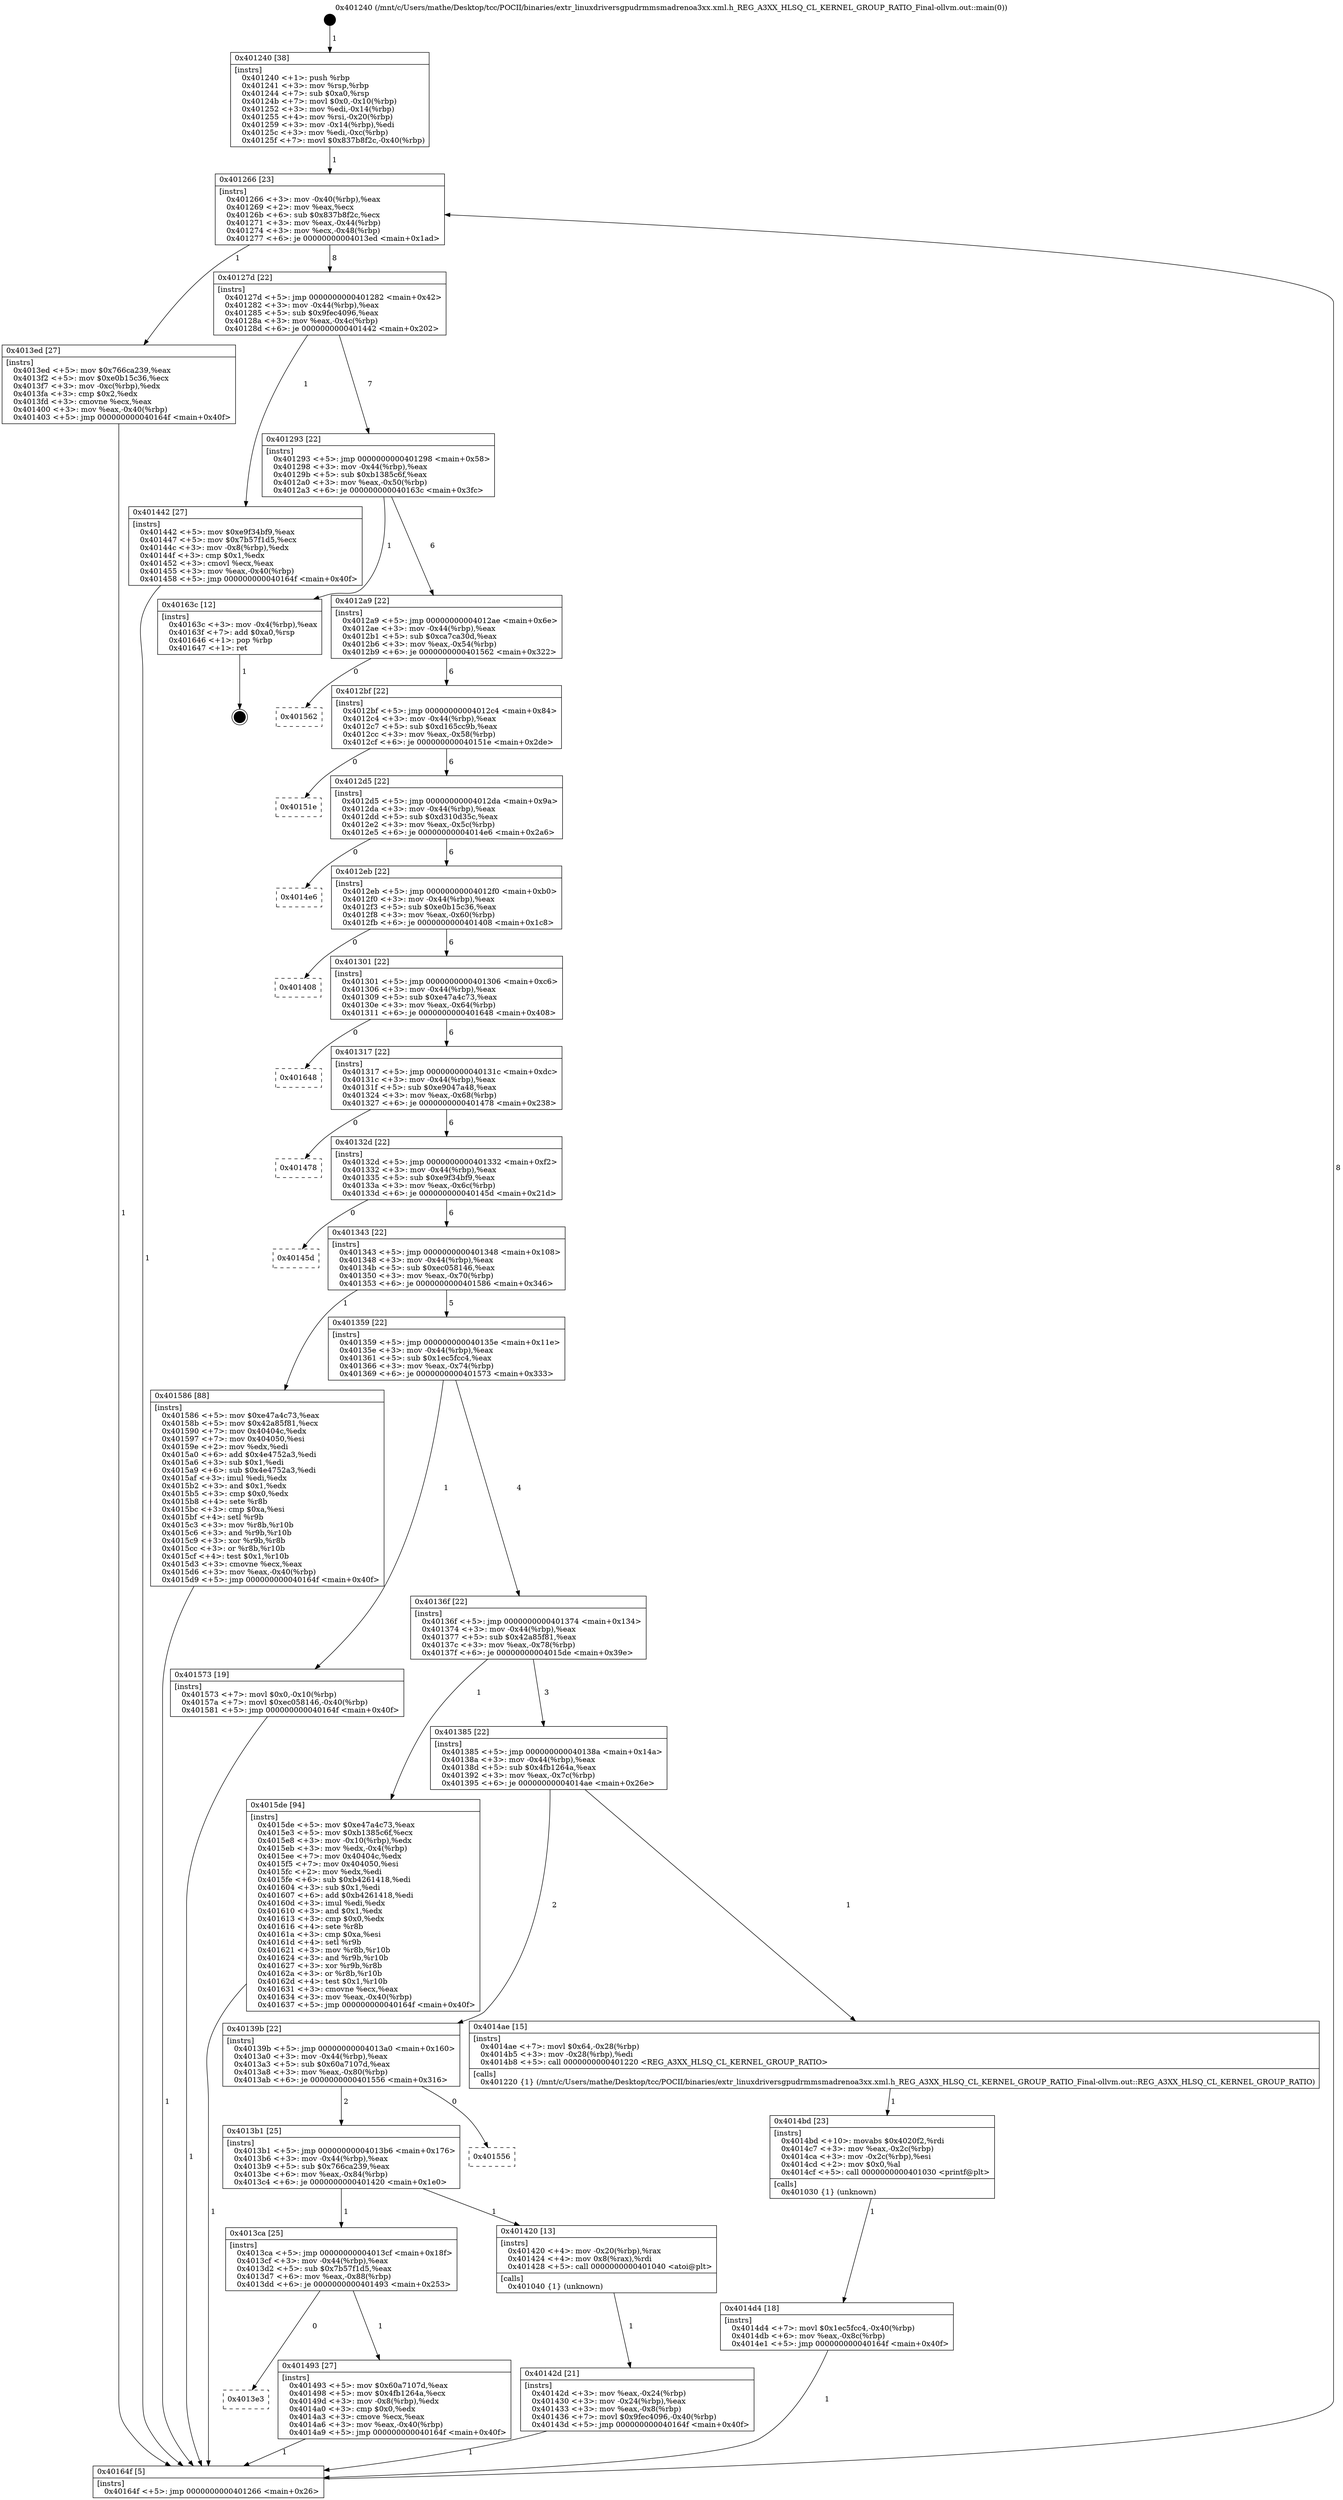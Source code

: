 digraph "0x401240" {
  label = "0x401240 (/mnt/c/Users/mathe/Desktop/tcc/POCII/binaries/extr_linuxdriversgpudrmmsmadrenoa3xx.xml.h_REG_A3XX_HLSQ_CL_KERNEL_GROUP_RATIO_Final-ollvm.out::main(0))"
  labelloc = "t"
  node[shape=record]

  Entry [label="",width=0.3,height=0.3,shape=circle,fillcolor=black,style=filled]
  "0x401266" [label="{
     0x401266 [23]\l
     | [instrs]\l
     &nbsp;&nbsp;0x401266 \<+3\>: mov -0x40(%rbp),%eax\l
     &nbsp;&nbsp;0x401269 \<+2\>: mov %eax,%ecx\l
     &nbsp;&nbsp;0x40126b \<+6\>: sub $0x837b8f2c,%ecx\l
     &nbsp;&nbsp;0x401271 \<+3\>: mov %eax,-0x44(%rbp)\l
     &nbsp;&nbsp;0x401274 \<+3\>: mov %ecx,-0x48(%rbp)\l
     &nbsp;&nbsp;0x401277 \<+6\>: je 00000000004013ed \<main+0x1ad\>\l
  }"]
  "0x4013ed" [label="{
     0x4013ed [27]\l
     | [instrs]\l
     &nbsp;&nbsp;0x4013ed \<+5\>: mov $0x766ca239,%eax\l
     &nbsp;&nbsp;0x4013f2 \<+5\>: mov $0xe0b15c36,%ecx\l
     &nbsp;&nbsp;0x4013f7 \<+3\>: mov -0xc(%rbp),%edx\l
     &nbsp;&nbsp;0x4013fa \<+3\>: cmp $0x2,%edx\l
     &nbsp;&nbsp;0x4013fd \<+3\>: cmovne %ecx,%eax\l
     &nbsp;&nbsp;0x401400 \<+3\>: mov %eax,-0x40(%rbp)\l
     &nbsp;&nbsp;0x401403 \<+5\>: jmp 000000000040164f \<main+0x40f\>\l
  }"]
  "0x40127d" [label="{
     0x40127d [22]\l
     | [instrs]\l
     &nbsp;&nbsp;0x40127d \<+5\>: jmp 0000000000401282 \<main+0x42\>\l
     &nbsp;&nbsp;0x401282 \<+3\>: mov -0x44(%rbp),%eax\l
     &nbsp;&nbsp;0x401285 \<+5\>: sub $0x9fec4096,%eax\l
     &nbsp;&nbsp;0x40128a \<+3\>: mov %eax,-0x4c(%rbp)\l
     &nbsp;&nbsp;0x40128d \<+6\>: je 0000000000401442 \<main+0x202\>\l
  }"]
  "0x40164f" [label="{
     0x40164f [5]\l
     | [instrs]\l
     &nbsp;&nbsp;0x40164f \<+5\>: jmp 0000000000401266 \<main+0x26\>\l
  }"]
  "0x401240" [label="{
     0x401240 [38]\l
     | [instrs]\l
     &nbsp;&nbsp;0x401240 \<+1\>: push %rbp\l
     &nbsp;&nbsp;0x401241 \<+3\>: mov %rsp,%rbp\l
     &nbsp;&nbsp;0x401244 \<+7\>: sub $0xa0,%rsp\l
     &nbsp;&nbsp;0x40124b \<+7\>: movl $0x0,-0x10(%rbp)\l
     &nbsp;&nbsp;0x401252 \<+3\>: mov %edi,-0x14(%rbp)\l
     &nbsp;&nbsp;0x401255 \<+4\>: mov %rsi,-0x20(%rbp)\l
     &nbsp;&nbsp;0x401259 \<+3\>: mov -0x14(%rbp),%edi\l
     &nbsp;&nbsp;0x40125c \<+3\>: mov %edi,-0xc(%rbp)\l
     &nbsp;&nbsp;0x40125f \<+7\>: movl $0x837b8f2c,-0x40(%rbp)\l
  }"]
  Exit [label="",width=0.3,height=0.3,shape=circle,fillcolor=black,style=filled,peripheries=2]
  "0x401442" [label="{
     0x401442 [27]\l
     | [instrs]\l
     &nbsp;&nbsp;0x401442 \<+5\>: mov $0xe9f34bf9,%eax\l
     &nbsp;&nbsp;0x401447 \<+5\>: mov $0x7b57f1d5,%ecx\l
     &nbsp;&nbsp;0x40144c \<+3\>: mov -0x8(%rbp),%edx\l
     &nbsp;&nbsp;0x40144f \<+3\>: cmp $0x1,%edx\l
     &nbsp;&nbsp;0x401452 \<+3\>: cmovl %ecx,%eax\l
     &nbsp;&nbsp;0x401455 \<+3\>: mov %eax,-0x40(%rbp)\l
     &nbsp;&nbsp;0x401458 \<+5\>: jmp 000000000040164f \<main+0x40f\>\l
  }"]
  "0x401293" [label="{
     0x401293 [22]\l
     | [instrs]\l
     &nbsp;&nbsp;0x401293 \<+5\>: jmp 0000000000401298 \<main+0x58\>\l
     &nbsp;&nbsp;0x401298 \<+3\>: mov -0x44(%rbp),%eax\l
     &nbsp;&nbsp;0x40129b \<+5\>: sub $0xb1385c6f,%eax\l
     &nbsp;&nbsp;0x4012a0 \<+3\>: mov %eax,-0x50(%rbp)\l
     &nbsp;&nbsp;0x4012a3 \<+6\>: je 000000000040163c \<main+0x3fc\>\l
  }"]
  "0x4014d4" [label="{
     0x4014d4 [18]\l
     | [instrs]\l
     &nbsp;&nbsp;0x4014d4 \<+7\>: movl $0x1ec5fcc4,-0x40(%rbp)\l
     &nbsp;&nbsp;0x4014db \<+6\>: mov %eax,-0x8c(%rbp)\l
     &nbsp;&nbsp;0x4014e1 \<+5\>: jmp 000000000040164f \<main+0x40f\>\l
  }"]
  "0x40163c" [label="{
     0x40163c [12]\l
     | [instrs]\l
     &nbsp;&nbsp;0x40163c \<+3\>: mov -0x4(%rbp),%eax\l
     &nbsp;&nbsp;0x40163f \<+7\>: add $0xa0,%rsp\l
     &nbsp;&nbsp;0x401646 \<+1\>: pop %rbp\l
     &nbsp;&nbsp;0x401647 \<+1\>: ret\l
  }"]
  "0x4012a9" [label="{
     0x4012a9 [22]\l
     | [instrs]\l
     &nbsp;&nbsp;0x4012a9 \<+5\>: jmp 00000000004012ae \<main+0x6e\>\l
     &nbsp;&nbsp;0x4012ae \<+3\>: mov -0x44(%rbp),%eax\l
     &nbsp;&nbsp;0x4012b1 \<+5\>: sub $0xca7ca30d,%eax\l
     &nbsp;&nbsp;0x4012b6 \<+3\>: mov %eax,-0x54(%rbp)\l
     &nbsp;&nbsp;0x4012b9 \<+6\>: je 0000000000401562 \<main+0x322\>\l
  }"]
  "0x4014bd" [label="{
     0x4014bd [23]\l
     | [instrs]\l
     &nbsp;&nbsp;0x4014bd \<+10\>: movabs $0x4020f2,%rdi\l
     &nbsp;&nbsp;0x4014c7 \<+3\>: mov %eax,-0x2c(%rbp)\l
     &nbsp;&nbsp;0x4014ca \<+3\>: mov -0x2c(%rbp),%esi\l
     &nbsp;&nbsp;0x4014cd \<+2\>: mov $0x0,%al\l
     &nbsp;&nbsp;0x4014cf \<+5\>: call 0000000000401030 \<printf@plt\>\l
     | [calls]\l
     &nbsp;&nbsp;0x401030 \{1\} (unknown)\l
  }"]
  "0x401562" [label="{
     0x401562\l
  }", style=dashed]
  "0x4012bf" [label="{
     0x4012bf [22]\l
     | [instrs]\l
     &nbsp;&nbsp;0x4012bf \<+5\>: jmp 00000000004012c4 \<main+0x84\>\l
     &nbsp;&nbsp;0x4012c4 \<+3\>: mov -0x44(%rbp),%eax\l
     &nbsp;&nbsp;0x4012c7 \<+5\>: sub $0xd165cc9b,%eax\l
     &nbsp;&nbsp;0x4012cc \<+3\>: mov %eax,-0x58(%rbp)\l
     &nbsp;&nbsp;0x4012cf \<+6\>: je 000000000040151e \<main+0x2de\>\l
  }"]
  "0x4013e3" [label="{
     0x4013e3\l
  }", style=dashed]
  "0x40151e" [label="{
     0x40151e\l
  }", style=dashed]
  "0x4012d5" [label="{
     0x4012d5 [22]\l
     | [instrs]\l
     &nbsp;&nbsp;0x4012d5 \<+5\>: jmp 00000000004012da \<main+0x9a\>\l
     &nbsp;&nbsp;0x4012da \<+3\>: mov -0x44(%rbp),%eax\l
     &nbsp;&nbsp;0x4012dd \<+5\>: sub $0xd310d35c,%eax\l
     &nbsp;&nbsp;0x4012e2 \<+3\>: mov %eax,-0x5c(%rbp)\l
     &nbsp;&nbsp;0x4012e5 \<+6\>: je 00000000004014e6 \<main+0x2a6\>\l
  }"]
  "0x401493" [label="{
     0x401493 [27]\l
     | [instrs]\l
     &nbsp;&nbsp;0x401493 \<+5\>: mov $0x60a7107d,%eax\l
     &nbsp;&nbsp;0x401498 \<+5\>: mov $0x4fb1264a,%ecx\l
     &nbsp;&nbsp;0x40149d \<+3\>: mov -0x8(%rbp),%edx\l
     &nbsp;&nbsp;0x4014a0 \<+3\>: cmp $0x0,%edx\l
     &nbsp;&nbsp;0x4014a3 \<+3\>: cmove %ecx,%eax\l
     &nbsp;&nbsp;0x4014a6 \<+3\>: mov %eax,-0x40(%rbp)\l
     &nbsp;&nbsp;0x4014a9 \<+5\>: jmp 000000000040164f \<main+0x40f\>\l
  }"]
  "0x4014e6" [label="{
     0x4014e6\l
  }", style=dashed]
  "0x4012eb" [label="{
     0x4012eb [22]\l
     | [instrs]\l
     &nbsp;&nbsp;0x4012eb \<+5\>: jmp 00000000004012f0 \<main+0xb0\>\l
     &nbsp;&nbsp;0x4012f0 \<+3\>: mov -0x44(%rbp),%eax\l
     &nbsp;&nbsp;0x4012f3 \<+5\>: sub $0xe0b15c36,%eax\l
     &nbsp;&nbsp;0x4012f8 \<+3\>: mov %eax,-0x60(%rbp)\l
     &nbsp;&nbsp;0x4012fb \<+6\>: je 0000000000401408 \<main+0x1c8\>\l
  }"]
  "0x40142d" [label="{
     0x40142d [21]\l
     | [instrs]\l
     &nbsp;&nbsp;0x40142d \<+3\>: mov %eax,-0x24(%rbp)\l
     &nbsp;&nbsp;0x401430 \<+3\>: mov -0x24(%rbp),%eax\l
     &nbsp;&nbsp;0x401433 \<+3\>: mov %eax,-0x8(%rbp)\l
     &nbsp;&nbsp;0x401436 \<+7\>: movl $0x9fec4096,-0x40(%rbp)\l
     &nbsp;&nbsp;0x40143d \<+5\>: jmp 000000000040164f \<main+0x40f\>\l
  }"]
  "0x401408" [label="{
     0x401408\l
  }", style=dashed]
  "0x401301" [label="{
     0x401301 [22]\l
     | [instrs]\l
     &nbsp;&nbsp;0x401301 \<+5\>: jmp 0000000000401306 \<main+0xc6\>\l
     &nbsp;&nbsp;0x401306 \<+3\>: mov -0x44(%rbp),%eax\l
     &nbsp;&nbsp;0x401309 \<+5\>: sub $0xe47a4c73,%eax\l
     &nbsp;&nbsp;0x40130e \<+3\>: mov %eax,-0x64(%rbp)\l
     &nbsp;&nbsp;0x401311 \<+6\>: je 0000000000401648 \<main+0x408\>\l
  }"]
  "0x4013ca" [label="{
     0x4013ca [25]\l
     | [instrs]\l
     &nbsp;&nbsp;0x4013ca \<+5\>: jmp 00000000004013cf \<main+0x18f\>\l
     &nbsp;&nbsp;0x4013cf \<+3\>: mov -0x44(%rbp),%eax\l
     &nbsp;&nbsp;0x4013d2 \<+5\>: sub $0x7b57f1d5,%eax\l
     &nbsp;&nbsp;0x4013d7 \<+6\>: mov %eax,-0x88(%rbp)\l
     &nbsp;&nbsp;0x4013dd \<+6\>: je 0000000000401493 \<main+0x253\>\l
  }"]
  "0x401648" [label="{
     0x401648\l
  }", style=dashed]
  "0x401317" [label="{
     0x401317 [22]\l
     | [instrs]\l
     &nbsp;&nbsp;0x401317 \<+5\>: jmp 000000000040131c \<main+0xdc\>\l
     &nbsp;&nbsp;0x40131c \<+3\>: mov -0x44(%rbp),%eax\l
     &nbsp;&nbsp;0x40131f \<+5\>: sub $0xe9047a48,%eax\l
     &nbsp;&nbsp;0x401324 \<+3\>: mov %eax,-0x68(%rbp)\l
     &nbsp;&nbsp;0x401327 \<+6\>: je 0000000000401478 \<main+0x238\>\l
  }"]
  "0x401420" [label="{
     0x401420 [13]\l
     | [instrs]\l
     &nbsp;&nbsp;0x401420 \<+4\>: mov -0x20(%rbp),%rax\l
     &nbsp;&nbsp;0x401424 \<+4\>: mov 0x8(%rax),%rdi\l
     &nbsp;&nbsp;0x401428 \<+5\>: call 0000000000401040 \<atoi@plt\>\l
     | [calls]\l
     &nbsp;&nbsp;0x401040 \{1\} (unknown)\l
  }"]
  "0x401478" [label="{
     0x401478\l
  }", style=dashed]
  "0x40132d" [label="{
     0x40132d [22]\l
     | [instrs]\l
     &nbsp;&nbsp;0x40132d \<+5\>: jmp 0000000000401332 \<main+0xf2\>\l
     &nbsp;&nbsp;0x401332 \<+3\>: mov -0x44(%rbp),%eax\l
     &nbsp;&nbsp;0x401335 \<+5\>: sub $0xe9f34bf9,%eax\l
     &nbsp;&nbsp;0x40133a \<+3\>: mov %eax,-0x6c(%rbp)\l
     &nbsp;&nbsp;0x40133d \<+6\>: je 000000000040145d \<main+0x21d\>\l
  }"]
  "0x4013b1" [label="{
     0x4013b1 [25]\l
     | [instrs]\l
     &nbsp;&nbsp;0x4013b1 \<+5\>: jmp 00000000004013b6 \<main+0x176\>\l
     &nbsp;&nbsp;0x4013b6 \<+3\>: mov -0x44(%rbp),%eax\l
     &nbsp;&nbsp;0x4013b9 \<+5\>: sub $0x766ca239,%eax\l
     &nbsp;&nbsp;0x4013be \<+6\>: mov %eax,-0x84(%rbp)\l
     &nbsp;&nbsp;0x4013c4 \<+6\>: je 0000000000401420 \<main+0x1e0\>\l
  }"]
  "0x40145d" [label="{
     0x40145d\l
  }", style=dashed]
  "0x401343" [label="{
     0x401343 [22]\l
     | [instrs]\l
     &nbsp;&nbsp;0x401343 \<+5\>: jmp 0000000000401348 \<main+0x108\>\l
     &nbsp;&nbsp;0x401348 \<+3\>: mov -0x44(%rbp),%eax\l
     &nbsp;&nbsp;0x40134b \<+5\>: sub $0xec058146,%eax\l
     &nbsp;&nbsp;0x401350 \<+3\>: mov %eax,-0x70(%rbp)\l
     &nbsp;&nbsp;0x401353 \<+6\>: je 0000000000401586 \<main+0x346\>\l
  }"]
  "0x401556" [label="{
     0x401556\l
  }", style=dashed]
  "0x401586" [label="{
     0x401586 [88]\l
     | [instrs]\l
     &nbsp;&nbsp;0x401586 \<+5\>: mov $0xe47a4c73,%eax\l
     &nbsp;&nbsp;0x40158b \<+5\>: mov $0x42a85f81,%ecx\l
     &nbsp;&nbsp;0x401590 \<+7\>: mov 0x40404c,%edx\l
     &nbsp;&nbsp;0x401597 \<+7\>: mov 0x404050,%esi\l
     &nbsp;&nbsp;0x40159e \<+2\>: mov %edx,%edi\l
     &nbsp;&nbsp;0x4015a0 \<+6\>: add $0x4e4752a3,%edi\l
     &nbsp;&nbsp;0x4015a6 \<+3\>: sub $0x1,%edi\l
     &nbsp;&nbsp;0x4015a9 \<+6\>: sub $0x4e4752a3,%edi\l
     &nbsp;&nbsp;0x4015af \<+3\>: imul %edi,%edx\l
     &nbsp;&nbsp;0x4015b2 \<+3\>: and $0x1,%edx\l
     &nbsp;&nbsp;0x4015b5 \<+3\>: cmp $0x0,%edx\l
     &nbsp;&nbsp;0x4015b8 \<+4\>: sete %r8b\l
     &nbsp;&nbsp;0x4015bc \<+3\>: cmp $0xa,%esi\l
     &nbsp;&nbsp;0x4015bf \<+4\>: setl %r9b\l
     &nbsp;&nbsp;0x4015c3 \<+3\>: mov %r8b,%r10b\l
     &nbsp;&nbsp;0x4015c6 \<+3\>: and %r9b,%r10b\l
     &nbsp;&nbsp;0x4015c9 \<+3\>: xor %r9b,%r8b\l
     &nbsp;&nbsp;0x4015cc \<+3\>: or %r8b,%r10b\l
     &nbsp;&nbsp;0x4015cf \<+4\>: test $0x1,%r10b\l
     &nbsp;&nbsp;0x4015d3 \<+3\>: cmovne %ecx,%eax\l
     &nbsp;&nbsp;0x4015d6 \<+3\>: mov %eax,-0x40(%rbp)\l
     &nbsp;&nbsp;0x4015d9 \<+5\>: jmp 000000000040164f \<main+0x40f\>\l
  }"]
  "0x401359" [label="{
     0x401359 [22]\l
     | [instrs]\l
     &nbsp;&nbsp;0x401359 \<+5\>: jmp 000000000040135e \<main+0x11e\>\l
     &nbsp;&nbsp;0x40135e \<+3\>: mov -0x44(%rbp),%eax\l
     &nbsp;&nbsp;0x401361 \<+5\>: sub $0x1ec5fcc4,%eax\l
     &nbsp;&nbsp;0x401366 \<+3\>: mov %eax,-0x74(%rbp)\l
     &nbsp;&nbsp;0x401369 \<+6\>: je 0000000000401573 \<main+0x333\>\l
  }"]
  "0x40139b" [label="{
     0x40139b [22]\l
     | [instrs]\l
     &nbsp;&nbsp;0x40139b \<+5\>: jmp 00000000004013a0 \<main+0x160\>\l
     &nbsp;&nbsp;0x4013a0 \<+3\>: mov -0x44(%rbp),%eax\l
     &nbsp;&nbsp;0x4013a3 \<+5\>: sub $0x60a7107d,%eax\l
     &nbsp;&nbsp;0x4013a8 \<+3\>: mov %eax,-0x80(%rbp)\l
     &nbsp;&nbsp;0x4013ab \<+6\>: je 0000000000401556 \<main+0x316\>\l
  }"]
  "0x401573" [label="{
     0x401573 [19]\l
     | [instrs]\l
     &nbsp;&nbsp;0x401573 \<+7\>: movl $0x0,-0x10(%rbp)\l
     &nbsp;&nbsp;0x40157a \<+7\>: movl $0xec058146,-0x40(%rbp)\l
     &nbsp;&nbsp;0x401581 \<+5\>: jmp 000000000040164f \<main+0x40f\>\l
  }"]
  "0x40136f" [label="{
     0x40136f [22]\l
     | [instrs]\l
     &nbsp;&nbsp;0x40136f \<+5\>: jmp 0000000000401374 \<main+0x134\>\l
     &nbsp;&nbsp;0x401374 \<+3\>: mov -0x44(%rbp),%eax\l
     &nbsp;&nbsp;0x401377 \<+5\>: sub $0x42a85f81,%eax\l
     &nbsp;&nbsp;0x40137c \<+3\>: mov %eax,-0x78(%rbp)\l
     &nbsp;&nbsp;0x40137f \<+6\>: je 00000000004015de \<main+0x39e\>\l
  }"]
  "0x4014ae" [label="{
     0x4014ae [15]\l
     | [instrs]\l
     &nbsp;&nbsp;0x4014ae \<+7\>: movl $0x64,-0x28(%rbp)\l
     &nbsp;&nbsp;0x4014b5 \<+3\>: mov -0x28(%rbp),%edi\l
     &nbsp;&nbsp;0x4014b8 \<+5\>: call 0000000000401220 \<REG_A3XX_HLSQ_CL_KERNEL_GROUP_RATIO\>\l
     | [calls]\l
     &nbsp;&nbsp;0x401220 \{1\} (/mnt/c/Users/mathe/Desktop/tcc/POCII/binaries/extr_linuxdriversgpudrmmsmadrenoa3xx.xml.h_REG_A3XX_HLSQ_CL_KERNEL_GROUP_RATIO_Final-ollvm.out::REG_A3XX_HLSQ_CL_KERNEL_GROUP_RATIO)\l
  }"]
  "0x4015de" [label="{
     0x4015de [94]\l
     | [instrs]\l
     &nbsp;&nbsp;0x4015de \<+5\>: mov $0xe47a4c73,%eax\l
     &nbsp;&nbsp;0x4015e3 \<+5\>: mov $0xb1385c6f,%ecx\l
     &nbsp;&nbsp;0x4015e8 \<+3\>: mov -0x10(%rbp),%edx\l
     &nbsp;&nbsp;0x4015eb \<+3\>: mov %edx,-0x4(%rbp)\l
     &nbsp;&nbsp;0x4015ee \<+7\>: mov 0x40404c,%edx\l
     &nbsp;&nbsp;0x4015f5 \<+7\>: mov 0x404050,%esi\l
     &nbsp;&nbsp;0x4015fc \<+2\>: mov %edx,%edi\l
     &nbsp;&nbsp;0x4015fe \<+6\>: sub $0xb4261418,%edi\l
     &nbsp;&nbsp;0x401604 \<+3\>: sub $0x1,%edi\l
     &nbsp;&nbsp;0x401607 \<+6\>: add $0xb4261418,%edi\l
     &nbsp;&nbsp;0x40160d \<+3\>: imul %edi,%edx\l
     &nbsp;&nbsp;0x401610 \<+3\>: and $0x1,%edx\l
     &nbsp;&nbsp;0x401613 \<+3\>: cmp $0x0,%edx\l
     &nbsp;&nbsp;0x401616 \<+4\>: sete %r8b\l
     &nbsp;&nbsp;0x40161a \<+3\>: cmp $0xa,%esi\l
     &nbsp;&nbsp;0x40161d \<+4\>: setl %r9b\l
     &nbsp;&nbsp;0x401621 \<+3\>: mov %r8b,%r10b\l
     &nbsp;&nbsp;0x401624 \<+3\>: and %r9b,%r10b\l
     &nbsp;&nbsp;0x401627 \<+3\>: xor %r9b,%r8b\l
     &nbsp;&nbsp;0x40162a \<+3\>: or %r8b,%r10b\l
     &nbsp;&nbsp;0x40162d \<+4\>: test $0x1,%r10b\l
     &nbsp;&nbsp;0x401631 \<+3\>: cmovne %ecx,%eax\l
     &nbsp;&nbsp;0x401634 \<+3\>: mov %eax,-0x40(%rbp)\l
     &nbsp;&nbsp;0x401637 \<+5\>: jmp 000000000040164f \<main+0x40f\>\l
  }"]
  "0x401385" [label="{
     0x401385 [22]\l
     | [instrs]\l
     &nbsp;&nbsp;0x401385 \<+5\>: jmp 000000000040138a \<main+0x14a\>\l
     &nbsp;&nbsp;0x40138a \<+3\>: mov -0x44(%rbp),%eax\l
     &nbsp;&nbsp;0x40138d \<+5\>: sub $0x4fb1264a,%eax\l
     &nbsp;&nbsp;0x401392 \<+3\>: mov %eax,-0x7c(%rbp)\l
     &nbsp;&nbsp;0x401395 \<+6\>: je 00000000004014ae \<main+0x26e\>\l
  }"]
  Entry -> "0x401240" [label=" 1"]
  "0x401266" -> "0x4013ed" [label=" 1"]
  "0x401266" -> "0x40127d" [label=" 8"]
  "0x4013ed" -> "0x40164f" [label=" 1"]
  "0x401240" -> "0x401266" [label=" 1"]
  "0x40164f" -> "0x401266" [label=" 8"]
  "0x40163c" -> Exit [label=" 1"]
  "0x40127d" -> "0x401442" [label=" 1"]
  "0x40127d" -> "0x401293" [label=" 7"]
  "0x4015de" -> "0x40164f" [label=" 1"]
  "0x401293" -> "0x40163c" [label=" 1"]
  "0x401293" -> "0x4012a9" [label=" 6"]
  "0x401586" -> "0x40164f" [label=" 1"]
  "0x4012a9" -> "0x401562" [label=" 0"]
  "0x4012a9" -> "0x4012bf" [label=" 6"]
  "0x401573" -> "0x40164f" [label=" 1"]
  "0x4012bf" -> "0x40151e" [label=" 0"]
  "0x4012bf" -> "0x4012d5" [label=" 6"]
  "0x4014d4" -> "0x40164f" [label=" 1"]
  "0x4012d5" -> "0x4014e6" [label=" 0"]
  "0x4012d5" -> "0x4012eb" [label=" 6"]
  "0x4014bd" -> "0x4014d4" [label=" 1"]
  "0x4012eb" -> "0x401408" [label=" 0"]
  "0x4012eb" -> "0x401301" [label=" 6"]
  "0x401493" -> "0x40164f" [label=" 1"]
  "0x401301" -> "0x401648" [label=" 0"]
  "0x401301" -> "0x401317" [label=" 6"]
  "0x4013ca" -> "0x4013e3" [label=" 0"]
  "0x401317" -> "0x401478" [label=" 0"]
  "0x401317" -> "0x40132d" [label=" 6"]
  "0x4013ca" -> "0x401493" [label=" 1"]
  "0x40132d" -> "0x40145d" [label=" 0"]
  "0x40132d" -> "0x401343" [label=" 6"]
  "0x401442" -> "0x40164f" [label=" 1"]
  "0x401343" -> "0x401586" [label=" 1"]
  "0x401343" -> "0x401359" [label=" 5"]
  "0x40142d" -> "0x40164f" [label=" 1"]
  "0x401359" -> "0x401573" [label=" 1"]
  "0x401359" -> "0x40136f" [label=" 4"]
  "0x4013b1" -> "0x4013ca" [label=" 1"]
  "0x40136f" -> "0x4015de" [label=" 1"]
  "0x40136f" -> "0x401385" [label=" 3"]
  "0x4013b1" -> "0x401420" [label=" 1"]
  "0x401385" -> "0x4014ae" [label=" 1"]
  "0x401385" -> "0x40139b" [label=" 2"]
  "0x401420" -> "0x40142d" [label=" 1"]
  "0x40139b" -> "0x401556" [label=" 0"]
  "0x40139b" -> "0x4013b1" [label=" 2"]
  "0x4014ae" -> "0x4014bd" [label=" 1"]
}

